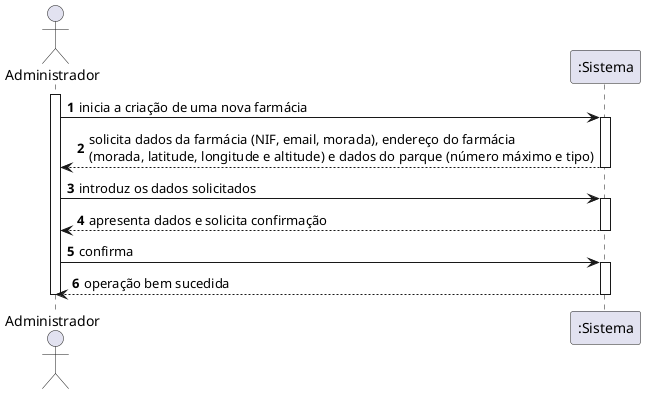 @startuml
autonumber
actor "Administrador" as ADM

activate ADM
ADM -> ":Sistema" : inicia a criação de uma nova farmácia
activate ":Sistema"
":Sistema" --> ADM : solicita dados da farmácia (NIF, email, morada), endereço do farmácia \n(morada, latitude, longitude e altitude) e dados do parque (número máximo e tipo)
deactivate ":Sistema"

ADM -> ":Sistema" : introduz os dados solicitados
activate ":Sistema"
":Sistema" --> ADM : apresenta dados e solicita confirmação
deactivate ":Sistema"

ADM -> ":Sistema" : confirma
activate ":Sistema"
":Sistema" --> ADM : operação bem sucedida
deactivate ":Sistema"

deactivate ADM
@enduml